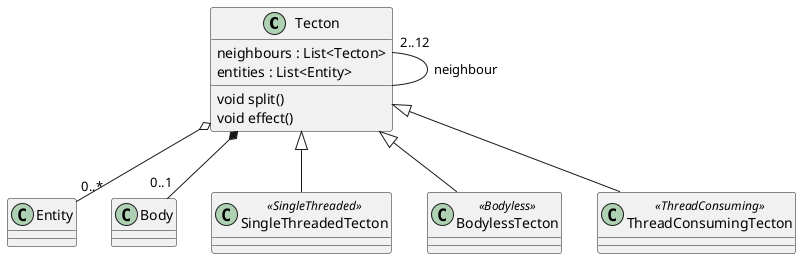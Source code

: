@startuml
Tecton "2..12" -- Tecton : neighbour
Tecton o-- "0..*" Entity
Tecton *-- "0..1" Body
class Tecton {
  neighbours : List<Tecton>
  entities : List<Entity>
  void split()
  void effect()
}

Tecton <|-- SingleThreadedTecton
class SingleThreadedTecton <<SingleThreaded>> {
}

Tecton <|-- BodylessTecton
class BodylessTecton <<Bodyless>>{

}

Tecton <|-- ThreadConsumingTecton
class ThreadConsumingTecton <<ThreadConsuming>>{

}
@enduml